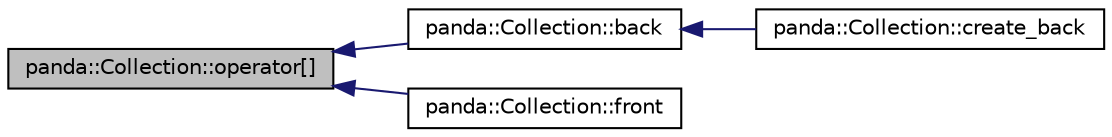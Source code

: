 digraph G
{
  edge [fontname="Helvetica",fontsize="10",labelfontname="Helvetica",labelfontsize="10"];
  node [fontname="Helvetica",fontsize="10",shape=record];
  rankdir=LR;
  Node1 [label="panda::Collection::operator[]",height=0.2,width=0.4,color="black", fillcolor="grey75", style="filled" fontcolor="black"];
  Node1 -> Node2 [dir=back,color="midnightblue",fontsize="10",style="solid"];
  Node2 [label="panda::Collection::back",height=0.2,width=0.4,color="black", fillcolor="white", style="filled",URL="$classpanda_1_1Collection.html#aa4035dd7ed5695992a3f0340feede2c8",tooltip="Reference to the last element."];
  Node2 -> Node3 [dir=back,color="midnightblue",fontsize="10",style="solid"];
  Node3 [label="panda::Collection::create_back",height=0.2,width=0.4,color="black", fillcolor="white", style="filled",URL="$classpanda_1_1Collection.html#a76d29ff9b6366c3a39f2aa06ac6b0604",tooltip="Create an element at the end of the collection and return a reference."];
  Node1 -> Node4 [dir=back,color="midnightblue",fontsize="10",style="solid"];
  Node4 [label="panda::Collection::front",height=0.2,width=0.4,color="black", fillcolor="white", style="filled",URL="$classpanda_1_1Collection.html#a13746b6da09a9db21c7adbc9125862b5",tooltip="Reference to the first element."];
}
